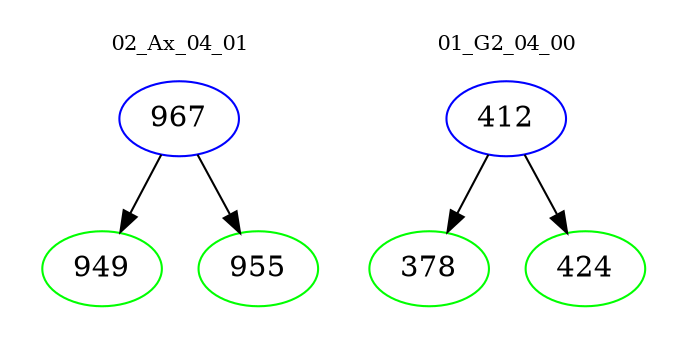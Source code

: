 digraph{
subgraph cluster_0 {
color = white
label = "02_Ax_04_01";
fontsize=10;
T0_967 [label="967", color="blue"]
T0_967 -> T0_949 [color="black"]
T0_949 [label="949", color="green"]
T0_967 -> T0_955 [color="black"]
T0_955 [label="955", color="green"]
}
subgraph cluster_1 {
color = white
label = "01_G2_04_00";
fontsize=10;
T1_412 [label="412", color="blue"]
T1_412 -> T1_378 [color="black"]
T1_378 [label="378", color="green"]
T1_412 -> T1_424 [color="black"]
T1_424 [label="424", color="green"]
}
}
